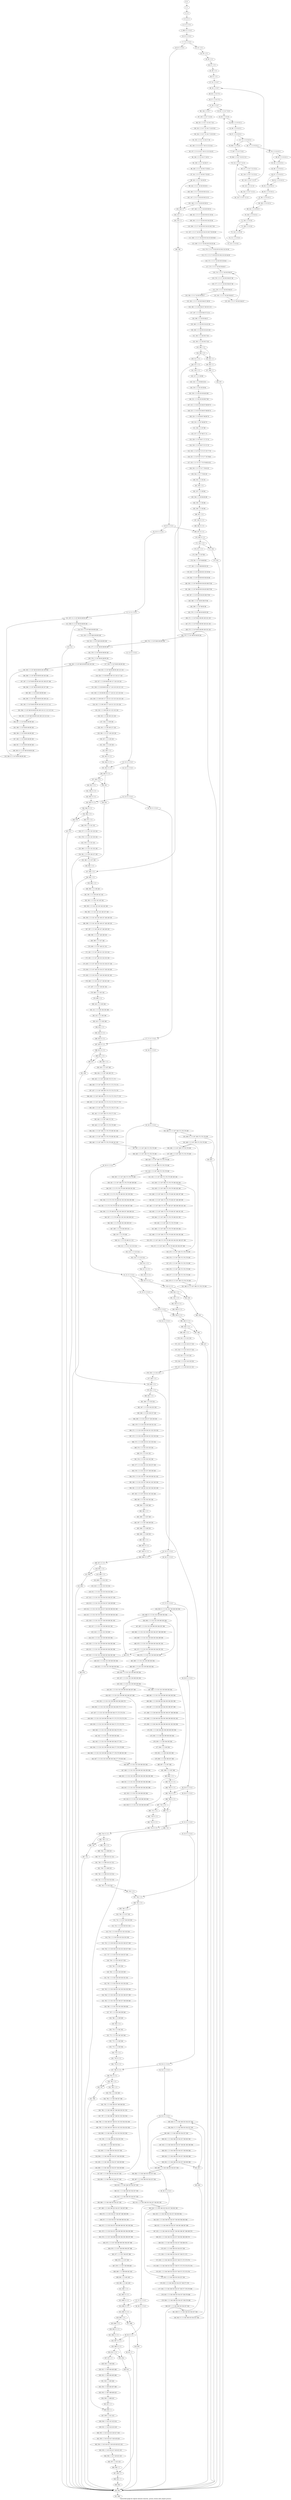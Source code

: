 digraph G {
graph [label="Control-flow-graph for register allocator (function _process_thread_shell_netperf_process)"]
0[label="0, 0: "];
1[label="1, 1: "];
2[label="2, 2: 0 "];
3[label="3, 3: 0 1 2 "];
4[label="4, 5: 0 1 2 3 4 "];
5[label="5, 963: 0 1 2 3 4 5 "];
6[label="6, 6: 0 1 2 3 4 5 "];
7[label="7, 7: 0 1 2 3 4 5 "];
8[label="8, 8: 0 1 2 3 4 5 "];
9[label="9, 9: 0 1 2 3 4 5 "];
10[label="10, 10: 0 1 2 3 4 5 "];
11[label="11, 11: 0 1 2 3 4 5 "];
12[label="12, 12: 0 1 2 3 4 5 "];
13[label="13, 13: 0 1 2 3 4 5 "];
14[label="14, 14: 0 1 2 3 4 5 "];
15[label="15, 15: 0 1 2 3 4 5 "];
16[label="16, 16: 0 1 2 3 4 5 "];
17[label="17, 17: 0 1 2 3 4 5 "];
18[label="18, 18: 0 1 2 3 4 5 "];
19[label="19, 19: 0 1 2 3 4 5 "];
20[label="20, 20: 0 1 2 3 4 5 "];
21[label="21, 21: 0 1 2 3 4 5 "];
22[label="22, 22: 0 1 2 3 4 5 "];
23[label="23, 23: 0 1 2 3 4 5 "];
24[label="24, 24: 0 1 2 3 4 5 "];
25[label="25, 25: 0 1 2 3 4 5 "];
26[label="26, 26: 0 1 2 3 4 5 "];
27[label="27, 27: 0 1 2 3 4 5 "];
28[label="28, 28: 0 1 2 3 4 5 "];
29[label="29, 29: 0 1 2 3 4 5 "];
30[label="30, 30: 0 1 2 3 4 5 "];
31[label="31, 31: 0 1 2 3 4 5 "];
32[label="32, 32: 0 1 2 3 4 5 "];
33[label="33, 33: 0 1 2 3 4 5 "];
34[label="34, 34: 0 1 2 3 4 5 "];
35[label="35, 35: 0 1 2 3 4 5 "];
36[label="36, 36: 0 1 2 3 4 5 "];
37[label="37, 37: 0 1 2 3 4 5 "];
38[label="38, 38: 0 1 2 3 4 5 "];
39[label="39, 39: 0 1 2 5 "];
40[label="40, 40: 1 2 "];
41[label="41, 41: 1 2 5 "];
42[label="42, 43: 1 2 5 "];
43[label="43, 45: 1 2 5 "];
44[label="44, 47: 1 2 5 "];
45[label="45, 49: 1 2 5 "];
46[label="46, 51: 1 2 5 "];
47[label="47, 52: 1 2 5 6 7 "];
48[label="48, 54: 1 2 5 6 7 "];
49[label="49, 56: 1 2 5 6 7 8 "];
50[label="50, 57: 1 2 5 6 7 8 "];
51[label="51, 58: 1 2 5 6 7 "];
52[label="52, 61: 1 2 5 6 7 9 10 "];
53[label="53, 63: 1 2 5 9 10 "];
54[label="54, 962: 1 2 5 9 10 11 "];
55[label="55, 66: 1 2 5 9 10 11 "];
56[label="56, 67: 1 2 5 9 10 11 "];
57[label="57, 72: 1 2 5 9 10 11 "];
58[label="58, 77: 1 2 5 9 10 11 "];
59[label="59, 78: 1 2 5 9 10 11 "];
60[label="60, 82: 1 2 5 9 10 11 "];
61[label="61, 83: 1 2 5 9 10 11 "];
62[label="62, 86: 1 2 5 9 10 11 "];
63[label="63, 87: 1 2 5 9 10 11 "];
64[label="64, 91: 1 2 5 9 10 11 "];
65[label="65, 92: 1 2 5 9 10 11 "];
66[label="66, 95: 1 2 5 9 10 11 "];
67[label="67, 96: 1 2 5 9 10 11 "];
68[label="68, 100: 1 2 5 9 10 11 "];
69[label="69, 101: 1 2 5 9 10 11 "];
70[label="70, 104: 1 2 5 9 10 11 "];
71[label="71, 105: 1 2 5 9 10 "];
72[label="72, 109: 1 2 5 9 10 "];
73[label="73, 110: 1 2 5 9 10 "];
74[label="74, 111: 1 2 5 9 10 "];
75[label="75, 113: 1 2 5 9 10 "];
76[label="76, 956: 1 2 5 9 10 "];
77[label="77, 957: 1 2 5 6 7 9 10 "];
78[label="78, 958: 1 2 5 6 7 9 10 12 13 "];
79[label="79, 115: 1 2 5 6 7 12 13 "];
80[label="80, 117: 1 2 5 6 7 12 13 14 "];
81[label="81, 118: 1 2 5 6 7 12 13 14 "];
82[label="82, 119: 1 2 5 6 7 12 13 "];
83[label="83, 123: 1 2 5 12 13 "];
84[label="84, 124: 1 2 5 6 7 12 13 "];
85[label="85, 125: 1 2 5 6 7 12 13 "];
86[label="86, 128: 1 2 5 6 7 "];
87[label="87, 129: 1 2 5 6 7 15 16 "];
88[label="88, 132: 1 2 5 6 7 15 16 17 18 "];
89[label="89, 133: 1 2 5 6 7 15 16 17 18 19 20 "];
90[label="90, 134: 1 2 5 6 7 15 16 17 18 19 20 "];
91[label="91, 135: 1 2 5 6 7 15 16 17 18 "];
92[label="92, 136: 1 2 5 15 16 17 18 21 22 23 24 "];
93[label="93, 137: 1 2 5 15 16 17 18 21 22 23 24 25 "];
94[label="94, 138: 1 2 5 15 16 17 18 25 "];
95[label="95, 139: 1 2 5 17 18 26 27 "];
96[label="96, 140: 1 2 5 17 18 26 27 28 29 "];
97[label="97, 141: 1 2 5 17 18 26 27 28 29 "];
98[label="98, 142: 1 2 5 17 18 28 29 "];
99[label="99, 145: 1 2 5 17 18 28 29 30 31 "];
100[label="100, 146: 1 2 5 17 18 28 29 30 31 32 "];
101[label="101, 147: 1 2 5 17 18 28 29 30 31 32 "];
102[label="102, 148: 1 2 5 17 18 28 29 30 31 "];
103[label="103, 150: 1 2 "];
104[label="104, 151: 1 2 "];
105[label="105, 155: 1 2 "];
106[label="106, 156: "];
107[label="107, 160: 1 2 5 17 18 28 29 30 31 "];
108[label="108, 161: 1 2 5 17 18 28 29 30 31 33 34 "];
109[label="109, 165: 1 2 5 17 18 28 29 33 34 35 36 "];
110[label="110, 166: 1 2 5 17 18 28 29 33 34 35 36 37 38 "];
111[label="111, 167: 1 2 5 17 18 28 29 33 34 35 36 37 38 39 40 "];
112[label="112, 168: 1 2 5 17 18 28 29 33 34 35 36 39 40 "];
113[label="113, 169: 1 2 5 17 18 28 29 33 34 35 36 "];
114[label="114, 170: 1 2 5 17 18 28 29 35 36 41 42 43 44 "];
115[label="115, 171: 1 2 5 17 18 28 29 35 36 41 42 43 44 45 "];
116[label="116, 172: 1 2 5 17 18 28 29 35 36 45 "];
117[label="117, 173: 1 2 5 17 18 28 29 46 47 "];
118[label="118, 174: 1 2 5 17 18 28 29 46 47 "];
119[label="119, 176: 1 2 5 17 18 28 29 46 47 48 "];
120[label="120, 177: 1 2 5 17 18 28 29 46 47 48 "];
121[label="121, 178: 1 2 5 17 18 28 29 46 47 "];
122[label="122, 181: 1 2 5 17 18 28 29 46 47 "];
123[label="123, 183: 1 2 5 17 18 28 29 46 47 "];
124[label="124, 184: 1 2 5 17 18 28 29 46 47 "];
125[label="125, 185: 1 2 5 17 18 28 29 46 47 49 50 "];
126[label="126, 186: 1 2 5 28 29 46 47 49 50 51 52 "];
127[label="127, 187: 1 2 5 28 29 46 47 51 52 "];
128[label="128, 188: 1 2 5 28 29 46 47 "];
129[label="129, 189: 1 2 5 28 29 53 54 55 56 "];
130[label="130, 190: 1 2 5 28 29 53 54 55 56 "];
131[label="131, 193: 1 2 5 28 29 57 58 "];
132[label="132, 195: 1 2 5 28 29 57 58 "];
133[label="133, 196: 1 2 5 "];
134[label="134, 199: 1 2 5 "];
135[label="135, 201: 1 2 "];
136[label="136, 202: 1 2 "];
137[label="137, 206: 1 2 "];
138[label="138, 207: "];
139[label="139, 211: 1 2 5 "];
140[label="140, 212: 1 2 5 "];
141[label="141, 216: 1 2 5 "];
142[label="142, 217: 1 2 5 59 60 "];
143[label="143, 218: 1 2 5 59 60 61 62 "];
144[label="144, 219: 1 2 5 61 62 63 64 "];
145[label="145, 220: 1 2 5 61 62 63 64 65 66 "];
146[label="146, 221: 1 2 5 61 62 65 66 67 68 "];
147[label="147, 222: 1 2 5 61 62 65 66 67 68 69 70 "];
148[label="148, 223: 1 2 5 61 62 65 66 67 68 69 70 "];
149[label="149, 224: 1 2 5 65 66 67 68 69 70 "];
150[label="150, 225: 1 2 5 67 68 69 70 "];
151[label="151, 226: 1 2 5 67 68 "];
152[label="152, 227: 1 2 5 67 68 71 72 "];
153[label="153, 228: 1 2 5 67 68 71 72 73 74 "];
154[label="154, 229: 1 2 5 67 68 73 74 75 76 "];
155[label="155, 230: 1 2 5 67 68 73 74 75 76 77 78 "];
156[label="156, 231: 1 2 5 67 68 73 74 77 78 79 80 "];
157[label="157, 232: 1 2 5 73 74 77 78 79 80 81 82 "];
158[label="158, 233: 1 2 5 73 74 77 78 81 82 "];
159[label="159, 234: 1 2 5 77 78 81 82 "];
160[label="160, 235: 1 2 5 81 82 "];
161[label="161, 236: 1 2 5 "];
162[label="162, 237: 1 2 5 83 84 "];
163[label="163, 238: 1 2 5 83 84 85 86 "];
164[label="164, 239: 1 2 5 85 86 "];
165[label="165, 240: 1 2 5 85 86 "];
166[label="166, 241: 1 2 5 "];
167[label="167, 243: 0 1 2 5 "];
168[label="168, 246: 0 1 2 5 "];
169[label="169, 247: 0 1 2 5 "];
170[label="170, 248: 0 1 2 5 "];
171[label="171, 252: 1 2 5 "];
172[label="172, 254: "];
173[label="173, 255: "];
174[label="174, 257: 1 2 5 "];
175[label="175, 260: 1 2 5 87 88 "];
176[label="176, 261: 1 2 5 87 88 89 90 "];
177[label="177, 262: 1 2 5 87 88 89 90 91 92 "];
178[label="178, 263: 1 2 5 87 88 89 90 91 92 93 94 "];
179[label="179, 264: 1 2 5 87 88 89 90 93 94 95 96 "];
180[label="180, 265: 1 2 5 87 88 89 90 93 94 95 96 97 98 "];
181[label="181, 266: 1 2 5 87 88 89 90 93 94 95 96 97 98 "];
182[label="182, 267: 1 2 5 87 88 93 94 95 96 97 98 "];
183[label="183, 268: 1 2 5 87 88 95 96 97 98 "];
184[label="184, 269: 1 2 5 87 88 95 96 "];
185[label="185, 270: 1 2 5 87 88 95 96 99 100 "];
186[label="186, 271: 1 2 5 87 88 95 96 99 100 101 102 "];
187[label="187, 272: 1 2 5 87 88 95 96 99 100 101 102 "];
188[label="188, 273: 1 2 5 87 88 95 96 99 100 101 102 "];
189[label="189, 274: 1 2 5 87 88 95 96 99 100 "];
190[label="190, 276: 1 2 5 87 88 95 96 99 100 "];
191[label="191, 277: 1 2 5 87 88 95 96 99 100 "];
192[label="192, 278: 1 2 5 87 88 95 96 99 100 "];
193[label="193, 279: 1 2 5 87 88 95 96 99 100 "];
194[label="194, 282: 1 2 5 87 88 95 96 99 100 103 104 "];
195[label="195, 283: 1 2 5 87 88 95 96 99 100 103 104 "];
196[label="196, 286: 1 2 5 87 88 95 96 99 100 105 106 "];
197[label="197, 287: 1 2 5 87 88 95 96 99 100 105 106 107 108 "];
198[label="198, 288: 1 2 5 87 88 95 96 99 100 107 108 "];
199[label="199, 289: 1 2 5 87 88 95 96 99 100 "];
200[label="200, 290: 1 2 5 87 88 95 96 99 100 109 110 "];
201[label="201, 292: 1 2 5 87 88 95 96 99 100 109 110 111 112 "];
202[label="202, 294: 1 2 5 87 88 95 96 99 100 109 110 111 112 113 114 "];
203[label="203, 295: 1 2 5 87 88 95 96 99 100 109 110 113 114 "];
204[label="204, 297: 1 2 5 87 88 95 96 99 100 "];
205[label="205, 298: 1 2 5 87 88 95 96 99 100 "];
206[label="206, 299: 1 2 5 87 88 95 96 99 100 "];
207[label="207, 300: 1 2 5 87 88 95 96 99 100 "];
208[label="208, 301: 1 2 5 87 88 95 96 99 100 "];
209[label="209, 303: 0 1 2 5 87 88 95 96 99 100 "];
210[label="210, 306: 0 1 2 5 87 88 95 96 99 100 "];
211[label="211, 307: 0 1 2 5 87 88 95 96 99 100 "];
212[label="212, 308: 0 1 2 5 87 88 95 96 99 100 "];
213[label="213, 311: "];
214[label="214, 313: 1 2 5 87 88 95 96 99 100 "];
215[label="215, 320: 1 2 5 87 88 95 96 99 100 "];
216[label="216, 323: 1 2 5 87 88 95 96 99 100 "];
217[label="217, 324: 1 2 5 87 88 95 96 99 100 "];
218[label="218, 325: 1 2 5 87 88 95 96 99 100 115 116 "];
219[label="219, 326: 1 2 5 95 96 99 100 115 116 117 118 "];
220[label="220, 327: 1 2 5 95 96 99 100 117 118 119 120 "];
221[label="221, 328: 1 2 5 95 96 99 100 117 118 119 120 121 122 "];
222[label="222, 329: 1 2 5 95 96 99 100 117 118 121 122 123 124 "];
223[label="223, 330: 1 2 5 99 100 117 118 121 122 123 124 125 126 "];
224[label="224, 331: 1 2 5 99 100 117 118 121 122 125 126 "];
225[label="225, 332: 1 2 5 99 100 121 122 125 126 "];
226[label="226, 333: 1 2 5 99 100 125 126 "];
227[label="227, 334: 1 2 5 99 100 "];
228[label="228, 335: 1 2 5 99 100 127 128 "];
229[label="229, 336: 1 2 5 127 128 129 130 "];
230[label="230, 337: 1 2 5 129 130 "];
231[label="231, 338: 1 2 5 129 130 "];
232[label="232, 339: 1 2 5 "];
233[label="233, 341: 0 1 2 5 "];
234[label="234, 344: 0 1 2 5 "];
235[label="235, 345: 0 1 2 5 "];
236[label="236, 346: 0 1 2 5 "];
237[label="237, 350: 1 2 5 "];
238[label="238, 352: "];
239[label="239, 353: "];
240[label="240, 355: 1 2 5 "];
241[label="241, 359: 0 1 2 5 "];
242[label="242, 362: 0 1 2 5 "];
243[label="243, 363: 0 1 2 5 "];
244[label="244, 364: 0 1 2 5 "];
245[label="245, 368: 1 2 5 "];
246[label="246, 370: "];
247[label="247, 371: "];
248[label="248, 373: 1 2 5 "];
249[label="249, 376: 1 2 5 131 132 "];
250[label="250, 377: 1 2 5 131 132 133 134 "];
251[label="251, 378: 1 2 5 131 132 133 134 "];
252[label="252, 379: 1 2 5 131 132 "];
253[label="253, 380: 1 2 5 131 132 135 136 "];
254[label="254, 381: 1 2 5 135 136 137 138 "];
255[label="255, 382: 1 2 5 137 138 "];
256[label="256, 383: 1 2 5 "];
257[label="257, 384: 1 2 5 "];
258[label="258, 385: 1 2 5 "];
259[label="259, 389: 1 2 5 "];
260[label="260, 390: 1 2 5 139 140 "];
261[label="261, 391: 1 2 5 139 140 141 142 "];
262[label="262, 392: 1 2 5 141 142 143 144 "];
263[label="263, 393: 1 2 5 141 142 143 144 145 146 "];
264[label="264, 394: 1 2 5 141 142 145 146 147 148 "];
265[label="265, 395: 1 2 5 141 142 145 146 147 148 149 150 "];
266[label="266, 396: 1 2 5 141 142 145 146 147 148 149 150 "];
267[label="267, 397: 1 2 5 145 146 147 148 149 150 "];
268[label="268, 398: 1 2 5 147 148 149 150 "];
269[label="269, 399: 1 2 5 147 148 "];
270[label="270, 400: 1 2 5 147 148 151 152 "];
271[label="271, 401: 1 2 5 147 148 151 152 153 154 "];
272[label="272, 402: 1 2 5 147 148 153 154 155 156 "];
273[label="273, 403: 1 2 5 147 148 153 154 155 156 157 158 "];
274[label="274, 404: 1 2 5 147 148 153 154 157 158 159 160 "];
275[label="275, 405: 1 2 5 153 154 157 158 159 160 161 162 "];
276[label="276, 406: 1 2 5 153 154 157 158 161 162 "];
277[label="277, 407: 1 2 5 157 158 161 162 "];
278[label="278, 408: 1 2 5 161 162 "];
279[label="279, 409: 1 2 5 "];
280[label="280, 410: 1 2 5 163 164 "];
281[label="281, 411: 1 2 5 163 164 165 166 "];
282[label="282, 412: 1 2 5 165 166 "];
283[label="283, 413: 1 2 5 165 166 "];
284[label="284, 414: 1 2 5 "];
285[label="285, 416: 0 1 2 5 "];
286[label="286, 419: 0 1 2 5 "];
287[label="287, 420: 0 1 2 5 "];
288[label="288, 421: 0 1 2 5 "];
289[label="289, 425: 1 2 5 "];
290[label="290, 427: "];
291[label="291, 428: "];
292[label="292, 430: 1 2 5 "];
293[label="293, 433: 1 2 5 167 168 "];
294[label="294, 434: 1 2 5 167 168 169 170 "];
295[label="295, 435: 1 2 5 167 168 169 170 171 172 "];
296[label="296, 436: 1 2 5 167 168 169 170 171 172 173 174 "];
297[label="297, 437: 1 2 5 167 168 169 170 173 174 175 176 "];
298[label="298, 438: 1 2 5 167 168 169 170 173 174 175 176 177 178 "];
299[label="299, 439: 1 2 5 167 168 169 170 173 174 175 176 177 178 "];
300[label="300, 440: 1 2 5 167 168 173 174 175 176 177 178 "];
301[label="301, 441: 1 2 5 167 168 175 176 177 178 "];
302[label="302, 442: 1 2 5 167 168 175 176 "];
303[label="303, 443: 1 2 5 167 168 175 176 179 180 "];
304[label="304, 444: 1 2 5 167 168 175 176 179 180 181 182 "];
305[label="305, 445: 1 2 5 167 168 175 176 179 180 181 182 "];
306[label="306, 446: 1 2 5 167 168 175 176 179 180 181 182 "];
307[label="307, 447: 1 2 5 167 168 175 176 179 180 "];
308[label="308, 449: 1 2 5 167 168 175 176 179 180 "];
309[label="309, 450: 1 2 5 167 168 175 176 179 180 "];
310[label="310, 451: 1 2 5 167 168 175 176 179 180 "];
311[label="311, 452: 1 2 5 167 168 175 176 179 180 "];
312[label="312, 455: 1 2 5 167 168 175 176 179 180 183 184 "];
313[label="313, 456: 1 2 5 167 168 175 176 179 180 183 184 "];
314[label="314, 459: 1 2 5 167 168 175 176 179 180 185 186 "];
315[label="315, 460: 1 2 5 167 168 175 176 179 180 185 186 187 188 "];
316[label="316, 461: 1 2 5 167 168 175 176 179 180 187 188 189 190 "];
317[label="317, 462: 1 2 5 167 168 175 176 179 180 187 188 189 190 191 192 "];
318[label="318, 463: 1 2 5 167 168 175 176 179 180 187 188 191 192 "];
319[label="319, 464: 1 2 5 167 168 175 176 179 180 191 192 "];
320[label="320, 465: 1 2 5 167 168 175 176 179 180 "];
321[label="321, 466: 1 2 5 167 168 175 176 179 180 193 194 "];
322[label="322, 468: 1 2 5 167 168 175 176 179 180 193 194 195 196 "];
323[label="323, 470: 1 2 5 167 168 175 176 179 180 193 194 195 196 197 198 "];
324[label="324, 471: 1 2 5 167 168 175 176 179 180 193 194 197 198 "];
325[label="325, 473: 1 2 5 167 168 175 176 179 180 "];
326[label="326, 474: 1 2 5 167 168 175 176 179 180 "];
327[label="327, 475: 1 2 5 167 168 175 176 179 180 "];
328[label="328, 476: 1 2 5 167 168 175 176 179 180 "];
329[label="329, 477: 1 2 5 167 168 175 176 179 180 "];
330[label="330, 479: 0 1 2 5 167 168 175 176 179 180 "];
331[label="331, 482: 0 1 2 5 167 168 175 176 179 180 "];
332[label="332, 483: 0 1 2 5 167 168 175 176 179 180 "];
333[label="333, 484: 0 1 2 5 167 168 175 176 179 180 "];
334[label="334, 487: "];
335[label="335, 489: 1 2 5 167 168 175 176 179 180 "];
336[label="336, 496: 1 2 5 167 168 175 176 179 180 "];
337[label="337, 499: 1 2 5 167 168 175 176 179 180 "];
338[label="338, 500: 1 2 5 167 168 175 176 179 180 "];
339[label="339, 501: 1 2 5 167 168 175 176 179 180 199 200 "];
340[label="340, 502: 1 2 5 175 176 179 180 199 200 201 202 "];
341[label="341, 503: 1 2 5 175 176 179 180 201 202 203 204 "];
342[label="342, 504: 1 2 5 175 176 179 180 201 202 203 204 205 206 "];
343[label="343, 505: 1 2 5 175 176 179 180 201 202 205 206 207 208 "];
344[label="344, 506: 1 2 5 179 180 201 202 205 206 207 208 209 210 "];
345[label="345, 507: 1 2 5 179 180 201 202 205 206 209 210 "];
346[label="346, 508: 1 2 5 179 180 205 206 209 210 "];
347[label="347, 509: 1 2 5 179 180 209 210 "];
348[label="348, 510: 1 2 5 179 180 "];
349[label="349, 511: 1 2 5 179 180 211 212 "];
350[label="350, 512: 1 2 5 211 212 213 214 "];
351[label="351, 513: 1 2 5 213 214 "];
352[label="352, 514: 1 2 5 213 214 "];
353[label="353, 515: 1 2 5 "];
354[label="354, 517: 0 1 2 5 "];
355[label="355, 520: 0 1 2 5 "];
356[label="356, 521: 0 1 2 5 "];
357[label="357, 522: 0 1 2 5 "];
358[label="358, 526: 1 2 5 "];
359[label="359, 528: "];
360[label="360, 529: "];
361[label="361, 531: 1 2 5 "];
362[label="362, 535: 0 1 2 5 "];
363[label="363, 538: 0 1 2 5 "];
364[label="364, 539: 0 1 2 5 "];
365[label="365, 540: 0 1 2 5 "];
366[label="366, 544: 1 2 5 "];
367[label="367, 546: "];
368[label="368, 547: "];
369[label="369, 549: 1 2 5 "];
370[label="370, 552: 1 2 5 215 216 "];
371[label="371, 553: 1 2 5 215 216 217 218 "];
372[label="372, 554: 1 2 5 215 216 217 218 "];
373[label="373, 555: 1 2 5 215 216 "];
374[label="374, 556: 1 2 5 215 216 219 220 "];
375[label="375, 557: 1 2 5 219 220 221 222 "];
376[label="376, 558: 1 2 5 221 222 "];
377[label="377, 559: 1 2 5 "];
378[label="378, 560: 1 2 5 "];
379[label="379, 561: 1 2 5 "];
380[label="380, 565: 1 2 5 "];
381[label="381, 566: 1 2 5 223 224 "];
382[label="382, 567: 1 2 5 223 224 225 226 "];
383[label="383, 568: 1 2 5 225 226 227 228 "];
384[label="384, 569: 1 2 5 225 226 227 228 229 230 "];
385[label="385, 570: 1 2 5 225 226 229 230 231 232 "];
386[label="386, 571: 1 2 5 225 226 229 230 231 232 233 234 "];
387[label="387, 572: 1 2 5 225 226 229 230 231 232 233 234 "];
388[label="388, 573: 1 2 5 229 230 231 232 233 234 "];
389[label="389, 574: 1 2 5 231 232 233 234 "];
390[label="390, 575: 1 2 5 231 232 "];
391[label="391, 576: 1 2 5 231 232 235 236 "];
392[label="392, 577: 1 2 5 231 232 235 236 237 238 "];
393[label="393, 578: 1 2 5 231 232 237 238 239 240 "];
394[label="394, 579: 1 2 5 231 232 237 238 239 240 241 242 "];
395[label="395, 580: 1 2 5 231 232 237 238 241 242 243 244 "];
396[label="396, 581: 1 2 5 237 238 241 242 243 244 245 246 "];
397[label="397, 582: 1 2 5 237 238 241 242 245 246 "];
398[label="398, 583: 1 2 5 241 242 245 246 "];
399[label="399, 584: 1 2 5 245 246 "];
400[label="400, 585: 1 2 5 "];
401[label="401, 586: 1 2 5 247 248 "];
402[label="402, 587: 1 2 5 247 248 249 250 "];
403[label="403, 588: 1 2 5 249 250 "];
404[label="404, 589: 1 2 5 249 250 "];
405[label="405, 590: 1 2 5 "];
406[label="406, 592: 0 1 2 5 "];
407[label="407, 595: 0 1 2 5 "];
408[label="408, 596: 0 1 2 5 "];
409[label="409, 597: 0 1 2 5 "];
410[label="410, 601: 1 2 5 "];
411[label="411, 603: "];
412[label="412, 604: "];
413[label="413, 606: 1 2 5 "];
414[label="414, 609: 1 2 5 251 252 "];
415[label="415, 610: 1 2 5 251 252 253 254 "];
416[label="416, 611: 1 2 5 251 252 253 254 255 256 "];
417[label="417, 612: 1 2 5 251 252 253 254 255 256 257 258 "];
418[label="418, 613: 1 2 5 251 252 253 254 257 258 259 260 "];
419[label="419, 614: 1 2 5 251 252 253 254 257 258 259 260 261 262 "];
420[label="420, 615: 1 2 5 251 252 253 254 257 258 259 260 261 262 "];
421[label="421, 616: 1 2 5 251 252 257 258 259 260 261 262 "];
422[label="422, 617: 1 2 5 251 252 259 260 261 262 "];
423[label="423, 618: 1 2 5 251 252 259 260 "];
424[label="424, 619: 1 2 5 251 252 259 260 263 264 "];
425[label="425, 620: 1 2 5 251 252 259 260 263 264 265 266 "];
426[label="426, 621: 1 2 5 251 252 259 260 263 264 265 266 "];
427[label="427, 622: 1 2 5 251 252 259 260 263 264 265 266 "];
428[label="428, 623: 1 2 5 251 252 259 260 263 264 "];
429[label="429, 625: 1 2 5 251 252 259 260 263 264 "];
430[label="430, 626: 1 2 5 251 252 259 260 263 264 "];
431[label="431, 627: 1 2 5 251 252 259 260 263 264 "];
432[label="432, 628: 1 2 5 251 252 259 260 263 264 "];
433[label="433, 631: 1 2 5 251 252 259 260 263 264 267 268 "];
434[label="434, 632: 1 2 5 251 252 259 260 263 264 267 268 "];
435[label="435, 635: 1 2 5 251 252 259 260 263 264 269 270 "];
436[label="436, 636: 1 2 5 251 252 259 260 263 264 269 270 271 272 "];
437[label="437, 637: 1 2 5 251 252 259 260 263 264 271 272 273 274 "];
438[label="438, 638: 1 2 5 251 252 259 260 263 264 271 272 273 274 275 276 "];
439[label="439, 639: 1 2 5 251 252 259 260 263 264 271 272 275 276 "];
440[label="440, 640: 1 2 5 251 252 259 260 263 264 275 276 "];
441[label="441, 641: 1 2 5 251 252 259 260 263 264 "];
442[label="442, 642: 1 2 5 251 252 259 260 263 264 277 278 "];
443[label="443, 644: 1 2 5 251 252 259 260 263 264 277 278 279 280 "];
444[label="444, 646: 1 2 5 251 252 259 260 263 264 277 278 279 280 281 282 "];
445[label="445, 647: 1 2 5 251 252 259 260 263 264 277 278 281 282 "];
446[label="446, 648: 1 2 5 251 252 259 260 263 264 "];
447[label="447, 649: 1 2 5 251 252 259 260 263 264 283 284 "];
448[label="448, 650: 1 2 5 251 252 259 260 263 264 283 284 285 286 "];
449[label="449, 651: 1 2 5 251 252 259 260 263 264 285 286 "];
450[label="450, 652: 1 2 5 251 252 259 260 263 264 285 286 "];
451[label="451, 653: 1 2 5 251 252 259 260 263 264 "];
452[label="452, 655: 0 1 2 5 251 252 259 260 263 264 "];
453[label="453, 658: 0 1 2 5 251 252 259 260 263 264 "];
454[label="454, 659: 0 1 2 5 251 252 259 260 263 264 "];
455[label="455, 660: 0 1 2 5 251 252 259 260 263 264 "];
456[label="456, 664: 1 2 5 251 252 259 260 263 264 "];
457[label="457, 667: 1 2 5 251 252 259 260 263 264 287 288 "];
458[label="458, 668: 1 2 5 251 252 259 260 263 264 287 288 289 290 "];
459[label="459, 669: 1 2 5 251 252 259 260 263 264 289 290 "];
460[label="460, 670: 1 2 5 251 252 259 260 263 264 291 292 "];
461[label="461, 671: 1 2 5 251 252 259 260 263 264 291 292 "];
462[label="462, 673: "];
463[label="463, 674: "];
464[label="464, 676: 1 2 5 251 252 259 260 263 264 "];
465[label="465, 680: 1 2 5 251 252 259 260 263 264 "];
466[label="466, 683: 1 2 5 251 252 259 260 263 264 "];
467[label="467, 684: 1 2 5 251 252 259 260 263 264 "];
468[label="468, 685: 1 2 5 251 252 259 260 263 264 293 294 "];
469[label="469, 686: 1 2 5 259 260 263 264 293 294 295 296 "];
470[label="470, 687: 1 2 5 259 260 263 264 295 296 297 298 "];
471[label="471, 688: 1 2 5 259 260 263 264 295 296 297 298 299 300 "];
472[label="472, 689: 1 2 5 259 260 263 264 295 296 299 300 301 302 "];
473[label="473, 690: 1 2 5 263 264 295 296 299 300 301 302 303 304 "];
474[label="474, 691: 1 2 5 263 264 295 296 299 300 303 304 "];
475[label="475, 692: 1 2 5 263 264 299 300 303 304 "];
476[label="476, 693: 1 2 5 263 264 303 304 "];
477[label="477, 694: 1 2 5 263 264 "];
478[label="478, 695: 1 2 5 263 264 305 306 "];
479[label="479, 696: 1 2 5 305 306 307 308 "];
480[label="480, 697: 1 2 5 307 308 "];
481[label="481, 698: 1 2 5 307 308 "];
482[label="482, 699: 1 2 5 "];
483[label="483, 701: 0 1 2 5 "];
484[label="484, 704: 0 1 2 5 "];
485[label="485, 705: 0 1 2 5 "];
486[label="486, 706: 0 1 2 5 "];
487[label="487, 710: 1 2 5 "];
488[label="488, 712: "];
489[label="489, 713: "];
490[label="490, 715: 1 2 5 "];
491[label="491, 719: 0 1 2 5 "];
492[label="492, 722: 0 1 2 5 "];
493[label="493, 723: 0 1 2 5 "];
494[label="494, 724: 0 1 2 5 "];
495[label="495, 728: 1 2 5 "];
496[label="496, 730: "];
497[label="497, 731: "];
498[label="498, 733: 1 2 5 "];
499[label="499, 736: 1 2 5 309 310 "];
500[label="500, 737: 1 2 5 309 310 311 312 "];
501[label="501, 738: 1 2 5 309 310 311 312 "];
502[label="502, 739: 1 2 5 309 310 "];
503[label="503, 740: 1 2 5 309 310 313 314 "];
504[label="504, 741: 1 2 5 313 314 315 316 "];
505[label="505, 742: 1 2 5 315 316 "];
506[label="506, 743: 1 2 5 "];
507[label="507, 744: 1 2 5 "];
508[label="508, 745: 1 2 5 "];
509[label="509, 749: 1 2 5 "];
510[label="510, 750: 1 2 5 317 318 "];
511[label="511, 751: 1 2 5 317 318 319 320 "];
512[label="512, 752: 1 2 5 319 320 321 322 "];
513[label="513, 753: 1 2 5 319 320 321 322 323 324 "];
514[label="514, 754: 1 2 5 319 320 323 324 325 326 "];
515[label="515, 755: 1 2 5 319 320 323 324 325 326 327 328 "];
516[label="516, 756: 1 2 5 319 320 323 324 325 326 327 328 "];
517[label="517, 757: 1 2 5 323 324 325 326 327 328 "];
518[label="518, 758: 1 2 5 325 326 327 328 "];
519[label="519, 759: 1 2 5 325 326 "];
520[label="520, 760: 1 2 5 325 326 329 330 "];
521[label="521, 761: 1 2 5 325 326 329 330 331 332 "];
522[label="522, 762: 1 2 5 325 326 331 332 333 334 "];
523[label="523, 763: 1 2 5 325 326 331 332 333 334 335 336 "];
524[label="524, 764: 1 2 5 325 326 331 332 335 336 337 338 "];
525[label="525, 765: 1 2 5 331 332 335 336 337 338 339 340 "];
526[label="526, 766: 1 2 5 331 332 335 336 339 340 "];
527[label="527, 767: 1 2 5 335 336 339 340 "];
528[label="528, 768: 1 2 5 339 340 "];
529[label="529, 769: 1 2 5 "];
530[label="530, 770: 1 2 5 341 342 "];
531[label="531, 771: 1 2 5 341 342 343 344 "];
532[label="532, 772: 1 2 5 343 344 "];
533[label="533, 773: 1 2 5 343 344 "];
534[label="534, 774: 1 2 5 "];
535[label="535, 776: 0 1 2 5 "];
536[label="536, 779: 0 1 2 5 "];
537[label="537, 780: 0 1 2 5 "];
538[label="538, 781: 0 1 2 5 "];
539[label="539, 785: 1 2 5 "];
540[label="540, 787: "];
541[label="541, 788: "];
542[label="542, 790: 1 2 5 "];
543[label="543, 793: 1 2 5 345 346 "];
544[label="544, 794: 1 2 5 345 346 347 348 "];
545[label="545, 795: 1 2 5 345 346 347 348 349 350 "];
546[label="546, 796: 1 2 5 345 346 347 348 349 350 351 352 "];
547[label="547, 797: 1 2 5 345 346 347 348 351 352 353 354 "];
548[label="548, 798: 1 2 5 345 346 347 348 351 352 353 354 355 356 "];
549[label="549, 799: 1 2 5 345 346 347 348 351 352 353 354 355 356 "];
550[label="550, 800: 1 2 5 345 346 351 352 353 354 355 356 "];
551[label="551, 801: 1 2 5 345 346 353 354 355 356 "];
552[label="552, 802: 1 2 5 345 346 353 354 "];
553[label="553, 803: 1 2 5 345 346 353 354 357 358 "];
554[label="554, 804: 1 2 5 345 346 353 354 357 358 359 360 "];
555[label="555, 805: 1 2 5 345 346 353 354 357 358 359 360 "];
556[label="556, 806: 1 2 5 345 346 353 354 357 358 359 360 "];
557[label="557, 807: 1 2 5 345 346 353 354 357 358 "];
558[label="558, 809: 1 2 5 345 346 353 354 357 358 "];
559[label="559, 810: 1 2 5 345 346 353 354 357 358 "];
560[label="560, 811: 1 2 5 345 346 353 354 357 358 "];
561[label="561, 812: 1 2 5 345 346 353 354 357 358 "];
562[label="562, 815: 1 2 5 345 346 353 354 357 358 361 362 "];
563[label="563, 816: 1 2 5 345 346 353 354 357 358 361 362 "];
564[label="564, 819: 1 2 5 345 346 353 354 357 358 363 364 "];
565[label="565, 820: 1 2 5 345 346 353 354 357 358 363 364 365 366 "];
566[label="566, 821: 1 2 5 345 346 353 354 357 358 365 366 367 368 "];
567[label="567, 822: 1 2 5 345 346 353 354 357 358 365 366 367 368 369 370 "];
568[label="568, 823: 1 2 5 345 346 353 354 357 358 365 366 369 370 "];
569[label="569, 824: 1 2 5 345 346 353 354 357 358 369 370 "];
570[label="570, 825: 1 2 5 345 346 353 354 357 358 "];
571[label="571, 826: 1 2 5 345 346 353 354 357 358 371 372 "];
572[label="572, 828: 1 2 5 345 346 353 354 357 358 371 372 373 374 "];
573[label="573, 830: 1 2 5 345 346 353 354 357 358 371 372 373 374 375 376 "];
574[label="574, 831: 1 2 5 345 346 353 354 357 358 371 372 375 376 "];
575[label="575, 832: 1 2 5 345 346 353 354 357 358 "];
576[label="576, 833: 1 2 5 345 346 353 354 357 358 377 378 "];
577[label="577, 834: 1 2 5 345 346 353 354 357 358 377 378 379 380 "];
578[label="578, 835: 1 2 5 345 346 353 354 357 358 379 380 "];
579[label="579, 836: 1 2 5 345 346 353 354 357 358 379 380 "];
580[label="580, 837: 1 2 5 345 346 353 354 357 358 "];
581[label="581, 839: 0 1 2 5 345 346 353 354 357 358 "];
582[label="582, 842: 0 1 2 5 345 346 353 354 357 358 "];
583[label="583, 843: 0 1 2 5 345 346 353 354 357 358 "];
584[label="584, 844: 0 1 2 5 345 346 353 354 357 358 "];
585[label="585, 848: 1 2 5 345 346 353 354 357 358 "];
586[label="586, 851: 1 2 5 345 346 353 354 357 358 381 382 "];
587[label="587, 852: 1 2 5 345 346 353 354 357 358 381 382 383 384 "];
588[label="588, 853: 1 2 5 345 346 353 354 357 358 383 384 "];
589[label="589, 854: 1 2 5 345 346 353 354 357 358 385 386 "];
590[label="590, 855: 1 2 5 345 346 353 354 357 358 385 386 "];
591[label="591, 857: "];
592[label="592, 858: "];
593[label="593, 860: 1 2 5 345 346 353 354 357 358 "];
594[label="594, 864: 1 2 5 345 346 353 354 357 358 "];
595[label="595, 867: 1 2 5 345 346 353 354 357 358 "];
596[label="596, 868: 1 2 5 345 346 353 354 357 358 "];
597[label="597, 869: 1 2 5 345 346 353 354 357 358 387 388 "];
598[label="598, 870: 1 2 5 353 354 357 358 387 388 389 390 "];
599[label="599, 871: 1 2 5 353 354 357 358 389 390 391 392 "];
600[label="600, 872: 1 2 5 353 354 357 358 389 390 391 392 393 394 "];
601[label="601, 873: 1 2 5 353 354 357 358 389 390 393 394 395 396 "];
602[label="602, 874: 1 2 5 357 358 389 390 393 394 395 396 397 398 "];
603[label="603, 875: 1 2 5 357 358 389 390 393 394 397 398 "];
604[label="604, 876: 1 2 5 357 358 393 394 397 398 "];
605[label="605, 877: 1 2 5 357 358 397 398 "];
606[label="606, 878: 1 2 5 357 358 "];
607[label="607, 879: 1 2 5 357 358 399 400 "];
608[label="608, 880: 1 2 5 399 400 401 402 "];
609[label="609, 881: 1 2 5 401 402 "];
610[label="610, 882: 1 2 5 401 402 "];
611[label="611, 883: 1 2 5 "];
612[label="612, 885: 0 1 2 5 "];
613[label="613, 888: 0 1 2 5 "];
614[label="614, 889: 0 1 2 5 "];
615[label="615, 890: 0 1 2 5 "];
616[label="616, 894: 1 2 5 "];
617[label="617, 896: "];
618[label="618, 897: "];
619[label="619, 899: 1 2 5 "];
620[label="620, 903: 0 1 2 5 "];
621[label="621, 906: 0 1 2 5 "];
622[label="622, 907: 0 1 2 5 "];
623[label="623, 908: 0 1 2 5 "];
624[label="624, 912: 1 2 5 "];
625[label="625, 914: "];
626[label="626, 915: "];
627[label="627, 917: 1 2 "];
628[label="628, 920: 1 2 403 404 "];
629[label="629, 921: 1 2 403 404 405 406 "];
630[label="630, 922: 1 2 403 404 405 406 "];
631[label="631, 923: 1 2 403 404 "];
632[label="632, 924: 1 2 403 404 407 408 "];
633[label="633, 925: 1 2 407 408 409 410 "];
634[label="634, 926: 1 2 409 410 "];
635[label="635, 927: 1 2 "];
636[label="636, 928: 1 2 "];
637[label="637, 929: 1 2 411 412 "];
638[label="638, 930: 1 2 411 412 413 414 "];
639[label="639, 931: 1 2 413 414 415 416 "];
640[label="640, 932: 1 2 413 414 415 416 417 418 "];
641[label="641, 933: 1 2 413 414 417 418 419 420 "];
642[label="642, 934: 1 2 413 414 417 418 419 420 421 422 "];
643[label="643, 935: 1 2 413 414 417 418 421 422 "];
644[label="644, 936: 1 2 417 418 421 422 "];
645[label="645, 937: 1 2 421 422 "];
646[label="646, 938: 1 2 "];
647[label="647, 939: 1 2 "];
648[label="648, 943: 1 2 "];
649[label="649, 944: "];
650[label="650, 945: "];
651[label="651, 946: "];
0->1 ;
1->2 ;
2->3 ;
3->4 ;
4->5 ;
5->6 ;
6->7 ;
7->8 ;
7->41 ;
8->9 ;
9->10 ;
9->169 ;
10->11 ;
11->12 ;
11->211 ;
12->13 ;
13->14 ;
13->235 ;
14->15 ;
15->16 ;
15->243 ;
16->17 ;
17->18 ;
17->287 ;
18->19 ;
19->20 ;
19->332 ;
20->21 ;
21->22 ;
21->356 ;
22->23 ;
23->24 ;
23->364 ;
24->25 ;
25->26 ;
25->408 ;
26->27 ;
27->28 ;
27->454 ;
28->29 ;
29->30 ;
29->485 ;
30->31 ;
31->32 ;
31->493 ;
32->33 ;
33->34 ;
33->537 ;
34->35 ;
35->36 ;
35->583 ;
36->37 ;
37->38 ;
37->614 ;
38->39 ;
39->40 ;
39->622 ;
40->647 ;
41->42 ;
42->43 ;
43->44 ;
44->45 ;
45->46 ;
46->47 ;
47->48 ;
48->49 ;
49->50 ;
50->51 ;
51->52 ;
51->86 ;
52->53 ;
53->54 ;
54->55 ;
55->56 ;
56->57 ;
56->76 ;
57->58 ;
57->76 ;
58->59 ;
59->60 ;
59->61 ;
60->61 ;
61->62 ;
62->63 ;
63->64 ;
63->65 ;
64->65 ;
65->66 ;
66->67 ;
67->68 ;
67->69 ;
68->69 ;
69->70 ;
70->71 ;
71->72 ;
71->73 ;
72->73 ;
73->74 ;
74->75 ;
75->53 ;
76->77 ;
77->78 ;
78->79 ;
79->80 ;
80->81 ;
81->82 ;
82->83 ;
82->48 ;
83->84 ;
84->85 ;
85->79 ;
86->87 ;
87->88 ;
88->89 ;
89->90 ;
90->91 ;
91->92 ;
92->93 ;
93->94 ;
94->95 ;
95->96 ;
96->97 ;
97->98 ;
98->99 ;
98->103 ;
99->100 ;
100->101 ;
101->102 ;
102->103 ;
102->107 ;
103->104 ;
104->105 ;
105->106 ;
106->650 ;
107->108 ;
108->109 ;
109->110 ;
110->111 ;
111->112 ;
112->113 ;
113->114 ;
114->115 ;
115->116 ;
116->117 ;
117->118 ;
118->119 ;
119->120 ;
120->121 ;
121->122 ;
121->124 ;
122->123 ;
123->118 ;
124->125 ;
125->126 ;
126->127 ;
127->128 ;
128->129 ;
129->130 ;
130->131 ;
131->132 ;
132->133 ;
133->134 ;
133->135 ;
134->135 ;
134->139 ;
135->136 ;
136->137 ;
137->138 ;
138->650 ;
139->140 ;
140->141 ;
140->257 ;
141->142 ;
142->143 ;
143->144 ;
144->145 ;
145->146 ;
146->147 ;
147->148 ;
148->149 ;
149->150 ;
150->151 ;
151->152 ;
152->153 ;
153->154 ;
154->155 ;
155->156 ;
156->157 ;
157->158 ;
158->159 ;
159->160 ;
160->161 ;
161->162 ;
162->163 ;
163->164 ;
164->165 ;
165->166 ;
166->167 ;
167->168 ;
168->169 ;
169->170 ;
170->171 ;
170->172 ;
171->172 ;
171->174 ;
172->173 ;
173->650 ;
174->175 ;
175->176 ;
176->177 ;
177->178 ;
178->179 ;
179->180 ;
180->181 ;
181->182 ;
182->183 ;
183->184 ;
184->185 ;
185->186 ;
186->187 ;
187->188 ;
188->189 ;
189->190 ;
190->191 ;
191->192 ;
192->193 ;
193->194 ;
193->217 ;
194->195 ;
195->196 ;
195->204 ;
196->197 ;
197->198 ;
198->199 ;
199->200 ;
200->201 ;
201->202 ;
202->203 ;
203->204 ;
204->205 ;
205->206 ;
206->207 ;
207->208 ;
208->209 ;
209->210 ;
210->211 ;
211->212 ;
212->213 ;
212->214 ;
213->650 ;
214->215 ;
215->216 ;
216->191 ;
217->218 ;
218->219 ;
219->220 ;
220->221 ;
221->222 ;
222->223 ;
223->224 ;
224->225 ;
225->226 ;
226->227 ;
227->228 ;
228->229 ;
229->230 ;
230->231 ;
231->232 ;
232->233 ;
233->234 ;
234->235 ;
235->236 ;
236->237 ;
236->238 ;
237->238 ;
237->240 ;
238->239 ;
239->650 ;
240->241 ;
241->242 ;
242->243 ;
243->244 ;
244->245 ;
244->246 ;
245->246 ;
245->248 ;
246->247 ;
247->650 ;
248->249 ;
249->250 ;
250->251 ;
251->252 ;
252->253 ;
253->254 ;
254->255 ;
255->256 ;
256->257 ;
257->258 ;
258->259 ;
258->378 ;
259->260 ;
260->261 ;
261->262 ;
262->263 ;
263->264 ;
264->265 ;
265->266 ;
266->267 ;
267->268 ;
268->269 ;
269->270 ;
270->271 ;
271->272 ;
272->273 ;
273->274 ;
274->275 ;
275->276 ;
276->277 ;
277->278 ;
278->279 ;
279->280 ;
280->281 ;
281->282 ;
282->283 ;
283->284 ;
284->285 ;
285->286 ;
286->287 ;
287->288 ;
288->289 ;
288->290 ;
289->290 ;
289->292 ;
290->291 ;
291->650 ;
292->293 ;
293->294 ;
294->295 ;
295->296 ;
296->297 ;
297->298 ;
298->299 ;
299->300 ;
300->301 ;
301->302 ;
302->303 ;
303->304 ;
304->305 ;
305->306 ;
306->307 ;
307->308 ;
308->309 ;
309->310 ;
310->311 ;
311->312 ;
311->338 ;
312->313 ;
313->314 ;
313->325 ;
314->315 ;
315->316 ;
316->317 ;
317->318 ;
318->319 ;
319->320 ;
320->321 ;
321->322 ;
322->323 ;
323->324 ;
324->325 ;
325->326 ;
326->327 ;
327->328 ;
328->329 ;
329->330 ;
330->331 ;
331->332 ;
332->333 ;
333->334 ;
333->335 ;
334->650 ;
335->336 ;
336->337 ;
337->309 ;
338->339 ;
339->340 ;
340->341 ;
341->342 ;
342->343 ;
343->344 ;
344->345 ;
345->346 ;
346->347 ;
347->348 ;
348->349 ;
349->350 ;
350->351 ;
351->352 ;
352->353 ;
353->354 ;
354->355 ;
355->356 ;
356->357 ;
357->358 ;
357->359 ;
358->359 ;
358->361 ;
359->360 ;
360->650 ;
361->362 ;
362->363 ;
363->364 ;
364->365 ;
365->366 ;
365->367 ;
366->367 ;
366->369 ;
367->368 ;
368->650 ;
369->370 ;
370->371 ;
371->372 ;
372->373 ;
373->374 ;
374->375 ;
375->376 ;
376->377 ;
377->378 ;
378->379 ;
379->380 ;
379->507 ;
380->381 ;
381->382 ;
382->383 ;
383->384 ;
384->385 ;
385->386 ;
386->387 ;
387->388 ;
388->389 ;
389->390 ;
390->391 ;
391->392 ;
392->393 ;
393->394 ;
394->395 ;
395->396 ;
396->397 ;
397->398 ;
398->399 ;
399->400 ;
400->401 ;
401->402 ;
402->403 ;
403->404 ;
404->405 ;
405->406 ;
406->407 ;
407->408 ;
408->409 ;
409->410 ;
409->411 ;
410->411 ;
410->413 ;
411->412 ;
412->650 ;
413->414 ;
414->415 ;
415->416 ;
416->417 ;
417->418 ;
418->419 ;
419->420 ;
420->421 ;
421->422 ;
422->423 ;
423->424 ;
424->425 ;
425->426 ;
426->427 ;
427->428 ;
428->429 ;
429->430 ;
430->431 ;
431->432 ;
432->433 ;
432->467 ;
433->434 ;
434->435 ;
434->446 ;
435->436 ;
436->437 ;
437->438 ;
438->439 ;
439->440 ;
440->441 ;
441->442 ;
442->443 ;
443->444 ;
444->445 ;
445->446 ;
446->447 ;
447->448 ;
448->449 ;
449->450 ;
450->451 ;
451->452 ;
452->453 ;
453->454 ;
454->455 ;
455->456 ;
455->462 ;
456->457 ;
456->464 ;
457->458 ;
458->459 ;
459->460 ;
460->461 ;
461->462 ;
461->464 ;
462->463 ;
463->650 ;
464->465 ;
465->466 ;
466->430 ;
467->468 ;
468->469 ;
469->470 ;
470->471 ;
471->472 ;
472->473 ;
473->474 ;
474->475 ;
475->476 ;
476->477 ;
477->478 ;
478->479 ;
479->480 ;
480->481 ;
481->482 ;
482->483 ;
483->484 ;
484->485 ;
485->486 ;
486->487 ;
486->488 ;
487->488 ;
487->490 ;
488->489 ;
489->650 ;
490->491 ;
491->492 ;
492->493 ;
493->494 ;
494->495 ;
494->496 ;
495->496 ;
495->498 ;
496->497 ;
497->650 ;
498->499 ;
499->500 ;
500->501 ;
501->502 ;
502->503 ;
503->504 ;
504->505 ;
505->506 ;
506->507 ;
507->508 ;
508->509 ;
508->636 ;
509->510 ;
510->511 ;
511->512 ;
512->513 ;
513->514 ;
514->515 ;
515->516 ;
516->517 ;
517->518 ;
518->519 ;
519->520 ;
520->521 ;
521->522 ;
522->523 ;
523->524 ;
524->525 ;
525->526 ;
526->527 ;
527->528 ;
528->529 ;
529->530 ;
530->531 ;
531->532 ;
532->533 ;
533->534 ;
534->535 ;
535->536 ;
536->537 ;
537->538 ;
538->539 ;
538->540 ;
539->540 ;
539->542 ;
540->541 ;
541->650 ;
542->543 ;
543->544 ;
544->545 ;
545->546 ;
546->547 ;
547->548 ;
548->549 ;
549->550 ;
550->551 ;
551->552 ;
552->553 ;
553->554 ;
554->555 ;
555->556 ;
556->557 ;
557->558 ;
558->559 ;
559->560 ;
560->561 ;
561->562 ;
561->596 ;
562->563 ;
563->564 ;
563->575 ;
564->565 ;
565->566 ;
566->567 ;
567->568 ;
568->569 ;
569->570 ;
570->571 ;
571->572 ;
572->573 ;
573->574 ;
574->575 ;
575->576 ;
576->577 ;
577->578 ;
578->579 ;
579->580 ;
580->581 ;
581->582 ;
582->583 ;
583->584 ;
584->585 ;
584->591 ;
585->586 ;
585->593 ;
586->587 ;
587->588 ;
588->589 ;
589->590 ;
590->591 ;
590->593 ;
591->592 ;
592->650 ;
593->594 ;
594->595 ;
595->559 ;
596->597 ;
597->598 ;
598->599 ;
599->600 ;
600->601 ;
601->602 ;
602->603 ;
603->604 ;
604->605 ;
605->606 ;
606->607 ;
607->608 ;
608->609 ;
609->610 ;
610->611 ;
611->612 ;
612->613 ;
613->614 ;
614->615 ;
615->616 ;
615->617 ;
616->617 ;
616->619 ;
617->618 ;
618->650 ;
619->620 ;
620->621 ;
621->622 ;
622->623 ;
623->624 ;
623->625 ;
624->625 ;
624->627 ;
625->626 ;
626->650 ;
627->628 ;
628->629 ;
629->630 ;
630->631 ;
631->632 ;
632->633 ;
633->634 ;
634->635 ;
635->636 ;
636->637 ;
637->638 ;
638->639 ;
639->640 ;
640->641 ;
641->642 ;
642->643 ;
643->644 ;
644->645 ;
645->646 ;
646->647 ;
647->648 ;
648->649 ;
649->650 ;
650->651 ;
}
